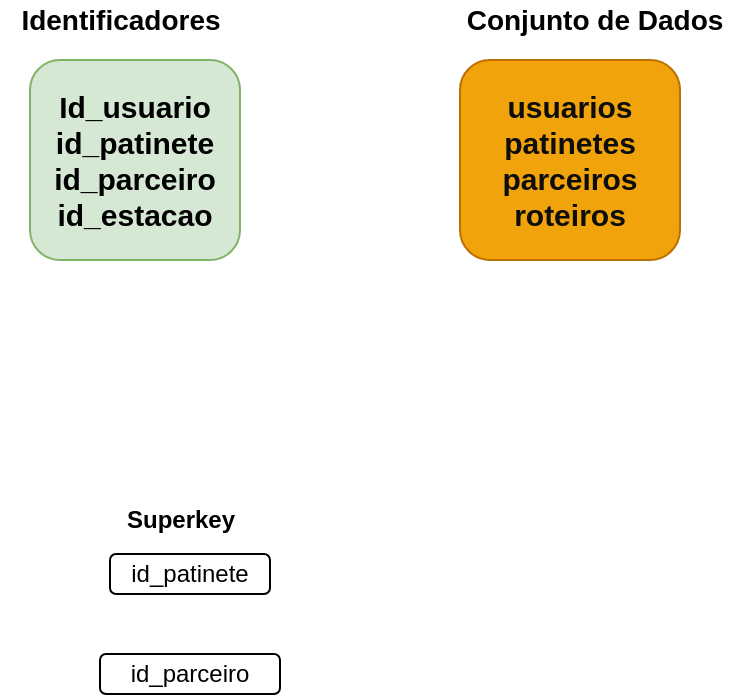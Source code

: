 <mxfile version="13.3.1" type="device"><diagram id="qYh7e5TPReGMtWI4N9D8" name="Page-1"><mxGraphModel dx="713" dy="456" grid="1" gridSize="10" guides="1" tooltips="1" connect="1" arrows="1" fold="1" page="1" pageScale="1" pageWidth="827" pageHeight="1169" math="0" shadow="0"><root><mxCell id="0"/><mxCell id="1" parent="0"/><mxCell id="636lLaSXfd77CpaJwlaO-1" value="id_patinete&lt;br&gt;" style="rounded=1;whiteSpace=wrap;html=1;" vertex="1" parent="1"><mxGeometry x="65" y="287" width="80" height="20" as="geometry"/></mxCell><mxCell id="636lLaSXfd77CpaJwlaO-3" value="id_parceiro&lt;br&gt;" style="rounded=1;whiteSpace=wrap;html=1;" vertex="1" parent="1"><mxGeometry x="60" y="337" width="90" height="20" as="geometry"/></mxCell><mxCell id="636lLaSXfd77CpaJwlaO-4" value="&lt;b&gt;Superkey&lt;/b&gt;" style="text;html=1;align=center;verticalAlign=middle;resizable=0;points=[];autosize=1;" vertex="1" parent="1"><mxGeometry x="65" y="260" width="70" height="20" as="geometry"/></mxCell><mxCell id="636lLaSXfd77CpaJwlaO-5" value="&lt;b&gt;&lt;font style=&quot;font-size: 14px&quot;&gt;Identificadores&lt;/font&gt;&lt;/b&gt;" style="text;html=1;align=center;verticalAlign=middle;resizable=0;points=[];autosize=1;" vertex="1" parent="1"><mxGeometry x="10" y="10" width="120" height="20" as="geometry"/></mxCell><mxCell id="636lLaSXfd77CpaJwlaO-7" value="&lt;font style=&quot;font-size: 15px&quot;&gt;&lt;b&gt;Id_usuario&lt;br&gt;id_patinete&lt;br&gt;id_parceiro&lt;br&gt;id_estacao&lt;/b&gt;&lt;/font&gt;" style="rounded=1;whiteSpace=wrap;html=1;fillColor=#d5e8d4;strokeColor=#82b366;" vertex="1" parent="1"><mxGeometry x="25" y="40" width="105" height="100" as="geometry"/></mxCell><mxCell id="636lLaSXfd77CpaJwlaO-8" value="&lt;b&gt;&lt;font style=&quot;font-size: 14px&quot;&gt;Conjunto de Dados&lt;/font&gt;&lt;/b&gt;" style="text;html=1;align=center;verticalAlign=middle;resizable=0;points=[];autosize=1;" vertex="1" parent="1"><mxGeometry x="232" y="10" width="150" height="20" as="geometry"/></mxCell><mxCell id="636lLaSXfd77CpaJwlaO-9" value="&lt;b style=&quot;font-size: 15px&quot;&gt;&lt;font color=&quot;#0d0d0d&quot; style=&quot;font-size: 15px&quot;&gt;usuarios&lt;br&gt;patinetes&lt;br&gt;parceiros&lt;br&gt;roteiros&lt;/font&gt;&lt;/b&gt;" style="rounded=1;whiteSpace=wrap;html=1;fillColor=#f0a30a;strokeColor=#BD7000;fontColor=#ffffff;align=center;" vertex="1" parent="1"><mxGeometry x="240" y="40" width="110" height="100" as="geometry"/></mxCell></root></mxGraphModel></diagram></mxfile>